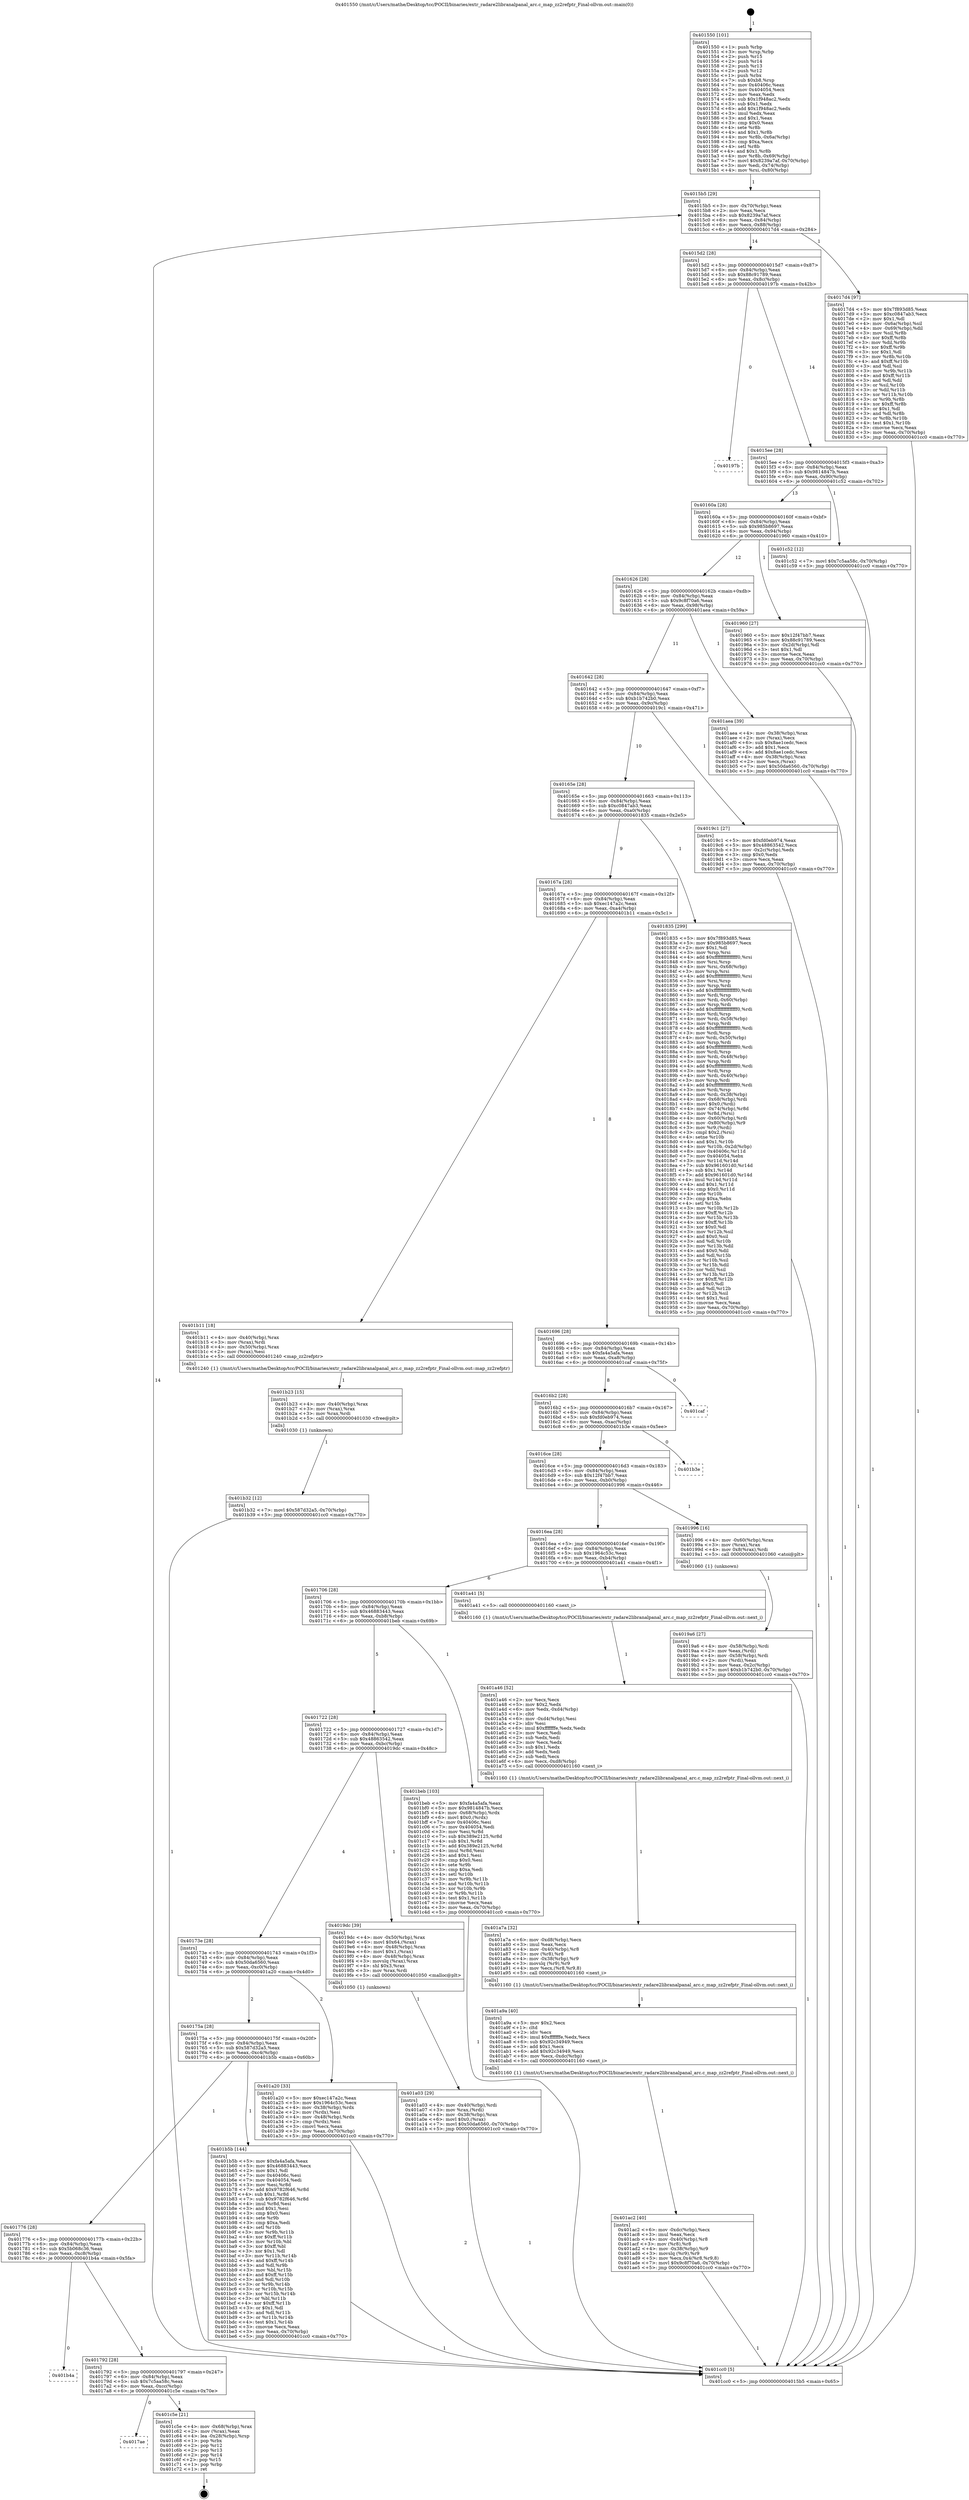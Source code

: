 digraph "0x401550" {
  label = "0x401550 (/mnt/c/Users/mathe/Desktop/tcc/POCII/binaries/extr_radare2libranalpanal_arc.c_map_zz2refptr_Final-ollvm.out::main(0))"
  labelloc = "t"
  node[shape=record]

  Entry [label="",width=0.3,height=0.3,shape=circle,fillcolor=black,style=filled]
  "0x4015b5" [label="{
     0x4015b5 [29]\l
     | [instrs]\l
     &nbsp;&nbsp;0x4015b5 \<+3\>: mov -0x70(%rbp),%eax\l
     &nbsp;&nbsp;0x4015b8 \<+2\>: mov %eax,%ecx\l
     &nbsp;&nbsp;0x4015ba \<+6\>: sub $0x8239a7af,%ecx\l
     &nbsp;&nbsp;0x4015c0 \<+6\>: mov %eax,-0x84(%rbp)\l
     &nbsp;&nbsp;0x4015c6 \<+6\>: mov %ecx,-0x88(%rbp)\l
     &nbsp;&nbsp;0x4015cc \<+6\>: je 00000000004017d4 \<main+0x284\>\l
  }"]
  "0x4017d4" [label="{
     0x4017d4 [97]\l
     | [instrs]\l
     &nbsp;&nbsp;0x4017d4 \<+5\>: mov $0x7f893d85,%eax\l
     &nbsp;&nbsp;0x4017d9 \<+5\>: mov $0xc0847ab3,%ecx\l
     &nbsp;&nbsp;0x4017de \<+2\>: mov $0x1,%dl\l
     &nbsp;&nbsp;0x4017e0 \<+4\>: mov -0x6a(%rbp),%sil\l
     &nbsp;&nbsp;0x4017e4 \<+4\>: mov -0x69(%rbp),%dil\l
     &nbsp;&nbsp;0x4017e8 \<+3\>: mov %sil,%r8b\l
     &nbsp;&nbsp;0x4017eb \<+4\>: xor $0xff,%r8b\l
     &nbsp;&nbsp;0x4017ef \<+3\>: mov %dil,%r9b\l
     &nbsp;&nbsp;0x4017f2 \<+4\>: xor $0xff,%r9b\l
     &nbsp;&nbsp;0x4017f6 \<+3\>: xor $0x1,%dl\l
     &nbsp;&nbsp;0x4017f9 \<+3\>: mov %r8b,%r10b\l
     &nbsp;&nbsp;0x4017fc \<+4\>: and $0xff,%r10b\l
     &nbsp;&nbsp;0x401800 \<+3\>: and %dl,%sil\l
     &nbsp;&nbsp;0x401803 \<+3\>: mov %r9b,%r11b\l
     &nbsp;&nbsp;0x401806 \<+4\>: and $0xff,%r11b\l
     &nbsp;&nbsp;0x40180a \<+3\>: and %dl,%dil\l
     &nbsp;&nbsp;0x40180d \<+3\>: or %sil,%r10b\l
     &nbsp;&nbsp;0x401810 \<+3\>: or %dil,%r11b\l
     &nbsp;&nbsp;0x401813 \<+3\>: xor %r11b,%r10b\l
     &nbsp;&nbsp;0x401816 \<+3\>: or %r9b,%r8b\l
     &nbsp;&nbsp;0x401819 \<+4\>: xor $0xff,%r8b\l
     &nbsp;&nbsp;0x40181d \<+3\>: or $0x1,%dl\l
     &nbsp;&nbsp;0x401820 \<+3\>: and %dl,%r8b\l
     &nbsp;&nbsp;0x401823 \<+3\>: or %r8b,%r10b\l
     &nbsp;&nbsp;0x401826 \<+4\>: test $0x1,%r10b\l
     &nbsp;&nbsp;0x40182a \<+3\>: cmovne %ecx,%eax\l
     &nbsp;&nbsp;0x40182d \<+3\>: mov %eax,-0x70(%rbp)\l
     &nbsp;&nbsp;0x401830 \<+5\>: jmp 0000000000401cc0 \<main+0x770\>\l
  }"]
  "0x4015d2" [label="{
     0x4015d2 [28]\l
     | [instrs]\l
     &nbsp;&nbsp;0x4015d2 \<+5\>: jmp 00000000004015d7 \<main+0x87\>\l
     &nbsp;&nbsp;0x4015d7 \<+6\>: mov -0x84(%rbp),%eax\l
     &nbsp;&nbsp;0x4015dd \<+5\>: sub $0x88c91789,%eax\l
     &nbsp;&nbsp;0x4015e2 \<+6\>: mov %eax,-0x8c(%rbp)\l
     &nbsp;&nbsp;0x4015e8 \<+6\>: je 000000000040197b \<main+0x42b\>\l
  }"]
  "0x401cc0" [label="{
     0x401cc0 [5]\l
     | [instrs]\l
     &nbsp;&nbsp;0x401cc0 \<+5\>: jmp 00000000004015b5 \<main+0x65\>\l
  }"]
  "0x401550" [label="{
     0x401550 [101]\l
     | [instrs]\l
     &nbsp;&nbsp;0x401550 \<+1\>: push %rbp\l
     &nbsp;&nbsp;0x401551 \<+3\>: mov %rsp,%rbp\l
     &nbsp;&nbsp;0x401554 \<+2\>: push %r15\l
     &nbsp;&nbsp;0x401556 \<+2\>: push %r14\l
     &nbsp;&nbsp;0x401558 \<+2\>: push %r13\l
     &nbsp;&nbsp;0x40155a \<+2\>: push %r12\l
     &nbsp;&nbsp;0x40155c \<+1\>: push %rbx\l
     &nbsp;&nbsp;0x40155d \<+7\>: sub $0xb8,%rsp\l
     &nbsp;&nbsp;0x401564 \<+7\>: mov 0x40406c,%eax\l
     &nbsp;&nbsp;0x40156b \<+7\>: mov 0x404054,%ecx\l
     &nbsp;&nbsp;0x401572 \<+2\>: mov %eax,%edx\l
     &nbsp;&nbsp;0x401574 \<+6\>: sub $0x1f948ac2,%edx\l
     &nbsp;&nbsp;0x40157a \<+3\>: sub $0x1,%edx\l
     &nbsp;&nbsp;0x40157d \<+6\>: add $0x1f948ac2,%edx\l
     &nbsp;&nbsp;0x401583 \<+3\>: imul %edx,%eax\l
     &nbsp;&nbsp;0x401586 \<+3\>: and $0x1,%eax\l
     &nbsp;&nbsp;0x401589 \<+3\>: cmp $0x0,%eax\l
     &nbsp;&nbsp;0x40158c \<+4\>: sete %r8b\l
     &nbsp;&nbsp;0x401590 \<+4\>: and $0x1,%r8b\l
     &nbsp;&nbsp;0x401594 \<+4\>: mov %r8b,-0x6a(%rbp)\l
     &nbsp;&nbsp;0x401598 \<+3\>: cmp $0xa,%ecx\l
     &nbsp;&nbsp;0x40159b \<+4\>: setl %r8b\l
     &nbsp;&nbsp;0x40159f \<+4\>: and $0x1,%r8b\l
     &nbsp;&nbsp;0x4015a3 \<+4\>: mov %r8b,-0x69(%rbp)\l
     &nbsp;&nbsp;0x4015a7 \<+7\>: movl $0x8239a7af,-0x70(%rbp)\l
     &nbsp;&nbsp;0x4015ae \<+3\>: mov %edi,-0x74(%rbp)\l
     &nbsp;&nbsp;0x4015b1 \<+4\>: mov %rsi,-0x80(%rbp)\l
  }"]
  Exit [label="",width=0.3,height=0.3,shape=circle,fillcolor=black,style=filled,peripheries=2]
  "0x40197b" [label="{
     0x40197b\l
  }", style=dashed]
  "0x4015ee" [label="{
     0x4015ee [28]\l
     | [instrs]\l
     &nbsp;&nbsp;0x4015ee \<+5\>: jmp 00000000004015f3 \<main+0xa3\>\l
     &nbsp;&nbsp;0x4015f3 \<+6\>: mov -0x84(%rbp),%eax\l
     &nbsp;&nbsp;0x4015f9 \<+5\>: sub $0x9814847b,%eax\l
     &nbsp;&nbsp;0x4015fe \<+6\>: mov %eax,-0x90(%rbp)\l
     &nbsp;&nbsp;0x401604 \<+6\>: je 0000000000401c52 \<main+0x702\>\l
  }"]
  "0x4017ae" [label="{
     0x4017ae\l
  }", style=dashed]
  "0x401c52" [label="{
     0x401c52 [12]\l
     | [instrs]\l
     &nbsp;&nbsp;0x401c52 \<+7\>: movl $0x7c5aa58c,-0x70(%rbp)\l
     &nbsp;&nbsp;0x401c59 \<+5\>: jmp 0000000000401cc0 \<main+0x770\>\l
  }"]
  "0x40160a" [label="{
     0x40160a [28]\l
     | [instrs]\l
     &nbsp;&nbsp;0x40160a \<+5\>: jmp 000000000040160f \<main+0xbf\>\l
     &nbsp;&nbsp;0x40160f \<+6\>: mov -0x84(%rbp),%eax\l
     &nbsp;&nbsp;0x401615 \<+5\>: sub $0x985b8697,%eax\l
     &nbsp;&nbsp;0x40161a \<+6\>: mov %eax,-0x94(%rbp)\l
     &nbsp;&nbsp;0x401620 \<+6\>: je 0000000000401960 \<main+0x410\>\l
  }"]
  "0x401c5e" [label="{
     0x401c5e [21]\l
     | [instrs]\l
     &nbsp;&nbsp;0x401c5e \<+4\>: mov -0x68(%rbp),%rax\l
     &nbsp;&nbsp;0x401c62 \<+2\>: mov (%rax),%eax\l
     &nbsp;&nbsp;0x401c64 \<+4\>: lea -0x28(%rbp),%rsp\l
     &nbsp;&nbsp;0x401c68 \<+1\>: pop %rbx\l
     &nbsp;&nbsp;0x401c69 \<+2\>: pop %r12\l
     &nbsp;&nbsp;0x401c6b \<+2\>: pop %r13\l
     &nbsp;&nbsp;0x401c6d \<+2\>: pop %r14\l
     &nbsp;&nbsp;0x401c6f \<+2\>: pop %r15\l
     &nbsp;&nbsp;0x401c71 \<+1\>: pop %rbp\l
     &nbsp;&nbsp;0x401c72 \<+1\>: ret\l
  }"]
  "0x401960" [label="{
     0x401960 [27]\l
     | [instrs]\l
     &nbsp;&nbsp;0x401960 \<+5\>: mov $0x12f47bb7,%eax\l
     &nbsp;&nbsp;0x401965 \<+5\>: mov $0x88c91789,%ecx\l
     &nbsp;&nbsp;0x40196a \<+3\>: mov -0x2d(%rbp),%dl\l
     &nbsp;&nbsp;0x40196d \<+3\>: test $0x1,%dl\l
     &nbsp;&nbsp;0x401970 \<+3\>: cmovne %ecx,%eax\l
     &nbsp;&nbsp;0x401973 \<+3\>: mov %eax,-0x70(%rbp)\l
     &nbsp;&nbsp;0x401976 \<+5\>: jmp 0000000000401cc0 \<main+0x770\>\l
  }"]
  "0x401626" [label="{
     0x401626 [28]\l
     | [instrs]\l
     &nbsp;&nbsp;0x401626 \<+5\>: jmp 000000000040162b \<main+0xdb\>\l
     &nbsp;&nbsp;0x40162b \<+6\>: mov -0x84(%rbp),%eax\l
     &nbsp;&nbsp;0x401631 \<+5\>: sub $0x9c8f70a6,%eax\l
     &nbsp;&nbsp;0x401636 \<+6\>: mov %eax,-0x98(%rbp)\l
     &nbsp;&nbsp;0x40163c \<+6\>: je 0000000000401aea \<main+0x59a\>\l
  }"]
  "0x401792" [label="{
     0x401792 [28]\l
     | [instrs]\l
     &nbsp;&nbsp;0x401792 \<+5\>: jmp 0000000000401797 \<main+0x247\>\l
     &nbsp;&nbsp;0x401797 \<+6\>: mov -0x84(%rbp),%eax\l
     &nbsp;&nbsp;0x40179d \<+5\>: sub $0x7c5aa58c,%eax\l
     &nbsp;&nbsp;0x4017a2 \<+6\>: mov %eax,-0xcc(%rbp)\l
     &nbsp;&nbsp;0x4017a8 \<+6\>: je 0000000000401c5e \<main+0x70e\>\l
  }"]
  "0x401aea" [label="{
     0x401aea [39]\l
     | [instrs]\l
     &nbsp;&nbsp;0x401aea \<+4\>: mov -0x38(%rbp),%rax\l
     &nbsp;&nbsp;0x401aee \<+2\>: mov (%rax),%ecx\l
     &nbsp;&nbsp;0x401af0 \<+6\>: sub $0x8ae1cedc,%ecx\l
     &nbsp;&nbsp;0x401af6 \<+3\>: add $0x1,%ecx\l
     &nbsp;&nbsp;0x401af9 \<+6\>: add $0x8ae1cedc,%ecx\l
     &nbsp;&nbsp;0x401aff \<+4\>: mov -0x38(%rbp),%rax\l
     &nbsp;&nbsp;0x401b03 \<+2\>: mov %ecx,(%rax)\l
     &nbsp;&nbsp;0x401b05 \<+7\>: movl $0x50da6560,-0x70(%rbp)\l
     &nbsp;&nbsp;0x401b0c \<+5\>: jmp 0000000000401cc0 \<main+0x770\>\l
  }"]
  "0x401642" [label="{
     0x401642 [28]\l
     | [instrs]\l
     &nbsp;&nbsp;0x401642 \<+5\>: jmp 0000000000401647 \<main+0xf7\>\l
     &nbsp;&nbsp;0x401647 \<+6\>: mov -0x84(%rbp),%eax\l
     &nbsp;&nbsp;0x40164d \<+5\>: sub $0xb1b742b0,%eax\l
     &nbsp;&nbsp;0x401652 \<+6\>: mov %eax,-0x9c(%rbp)\l
     &nbsp;&nbsp;0x401658 \<+6\>: je 00000000004019c1 \<main+0x471\>\l
  }"]
  "0x401b4a" [label="{
     0x401b4a\l
  }", style=dashed]
  "0x4019c1" [label="{
     0x4019c1 [27]\l
     | [instrs]\l
     &nbsp;&nbsp;0x4019c1 \<+5\>: mov $0xfd0eb974,%eax\l
     &nbsp;&nbsp;0x4019c6 \<+5\>: mov $0x48863542,%ecx\l
     &nbsp;&nbsp;0x4019cb \<+3\>: mov -0x2c(%rbp),%edx\l
     &nbsp;&nbsp;0x4019ce \<+3\>: cmp $0x0,%edx\l
     &nbsp;&nbsp;0x4019d1 \<+3\>: cmove %ecx,%eax\l
     &nbsp;&nbsp;0x4019d4 \<+3\>: mov %eax,-0x70(%rbp)\l
     &nbsp;&nbsp;0x4019d7 \<+5\>: jmp 0000000000401cc0 \<main+0x770\>\l
  }"]
  "0x40165e" [label="{
     0x40165e [28]\l
     | [instrs]\l
     &nbsp;&nbsp;0x40165e \<+5\>: jmp 0000000000401663 \<main+0x113\>\l
     &nbsp;&nbsp;0x401663 \<+6\>: mov -0x84(%rbp),%eax\l
     &nbsp;&nbsp;0x401669 \<+5\>: sub $0xc0847ab3,%eax\l
     &nbsp;&nbsp;0x40166e \<+6\>: mov %eax,-0xa0(%rbp)\l
     &nbsp;&nbsp;0x401674 \<+6\>: je 0000000000401835 \<main+0x2e5\>\l
  }"]
  "0x401776" [label="{
     0x401776 [28]\l
     | [instrs]\l
     &nbsp;&nbsp;0x401776 \<+5\>: jmp 000000000040177b \<main+0x22b\>\l
     &nbsp;&nbsp;0x40177b \<+6\>: mov -0x84(%rbp),%eax\l
     &nbsp;&nbsp;0x401781 \<+5\>: sub $0x5b068c36,%eax\l
     &nbsp;&nbsp;0x401786 \<+6\>: mov %eax,-0xc8(%rbp)\l
     &nbsp;&nbsp;0x40178c \<+6\>: je 0000000000401b4a \<main+0x5fa\>\l
  }"]
  "0x401835" [label="{
     0x401835 [299]\l
     | [instrs]\l
     &nbsp;&nbsp;0x401835 \<+5\>: mov $0x7f893d85,%eax\l
     &nbsp;&nbsp;0x40183a \<+5\>: mov $0x985b8697,%ecx\l
     &nbsp;&nbsp;0x40183f \<+2\>: mov $0x1,%dl\l
     &nbsp;&nbsp;0x401841 \<+3\>: mov %rsp,%rsi\l
     &nbsp;&nbsp;0x401844 \<+4\>: add $0xfffffffffffffff0,%rsi\l
     &nbsp;&nbsp;0x401848 \<+3\>: mov %rsi,%rsp\l
     &nbsp;&nbsp;0x40184b \<+4\>: mov %rsi,-0x68(%rbp)\l
     &nbsp;&nbsp;0x40184f \<+3\>: mov %rsp,%rsi\l
     &nbsp;&nbsp;0x401852 \<+4\>: add $0xfffffffffffffff0,%rsi\l
     &nbsp;&nbsp;0x401856 \<+3\>: mov %rsi,%rsp\l
     &nbsp;&nbsp;0x401859 \<+3\>: mov %rsp,%rdi\l
     &nbsp;&nbsp;0x40185c \<+4\>: add $0xfffffffffffffff0,%rdi\l
     &nbsp;&nbsp;0x401860 \<+3\>: mov %rdi,%rsp\l
     &nbsp;&nbsp;0x401863 \<+4\>: mov %rdi,-0x60(%rbp)\l
     &nbsp;&nbsp;0x401867 \<+3\>: mov %rsp,%rdi\l
     &nbsp;&nbsp;0x40186a \<+4\>: add $0xfffffffffffffff0,%rdi\l
     &nbsp;&nbsp;0x40186e \<+3\>: mov %rdi,%rsp\l
     &nbsp;&nbsp;0x401871 \<+4\>: mov %rdi,-0x58(%rbp)\l
     &nbsp;&nbsp;0x401875 \<+3\>: mov %rsp,%rdi\l
     &nbsp;&nbsp;0x401878 \<+4\>: add $0xfffffffffffffff0,%rdi\l
     &nbsp;&nbsp;0x40187c \<+3\>: mov %rdi,%rsp\l
     &nbsp;&nbsp;0x40187f \<+4\>: mov %rdi,-0x50(%rbp)\l
     &nbsp;&nbsp;0x401883 \<+3\>: mov %rsp,%rdi\l
     &nbsp;&nbsp;0x401886 \<+4\>: add $0xfffffffffffffff0,%rdi\l
     &nbsp;&nbsp;0x40188a \<+3\>: mov %rdi,%rsp\l
     &nbsp;&nbsp;0x40188d \<+4\>: mov %rdi,-0x48(%rbp)\l
     &nbsp;&nbsp;0x401891 \<+3\>: mov %rsp,%rdi\l
     &nbsp;&nbsp;0x401894 \<+4\>: add $0xfffffffffffffff0,%rdi\l
     &nbsp;&nbsp;0x401898 \<+3\>: mov %rdi,%rsp\l
     &nbsp;&nbsp;0x40189b \<+4\>: mov %rdi,-0x40(%rbp)\l
     &nbsp;&nbsp;0x40189f \<+3\>: mov %rsp,%rdi\l
     &nbsp;&nbsp;0x4018a2 \<+4\>: add $0xfffffffffffffff0,%rdi\l
     &nbsp;&nbsp;0x4018a6 \<+3\>: mov %rdi,%rsp\l
     &nbsp;&nbsp;0x4018a9 \<+4\>: mov %rdi,-0x38(%rbp)\l
     &nbsp;&nbsp;0x4018ad \<+4\>: mov -0x68(%rbp),%rdi\l
     &nbsp;&nbsp;0x4018b1 \<+6\>: movl $0x0,(%rdi)\l
     &nbsp;&nbsp;0x4018b7 \<+4\>: mov -0x74(%rbp),%r8d\l
     &nbsp;&nbsp;0x4018bb \<+3\>: mov %r8d,(%rsi)\l
     &nbsp;&nbsp;0x4018be \<+4\>: mov -0x60(%rbp),%rdi\l
     &nbsp;&nbsp;0x4018c2 \<+4\>: mov -0x80(%rbp),%r9\l
     &nbsp;&nbsp;0x4018c6 \<+3\>: mov %r9,(%rdi)\l
     &nbsp;&nbsp;0x4018c9 \<+3\>: cmpl $0x2,(%rsi)\l
     &nbsp;&nbsp;0x4018cc \<+4\>: setne %r10b\l
     &nbsp;&nbsp;0x4018d0 \<+4\>: and $0x1,%r10b\l
     &nbsp;&nbsp;0x4018d4 \<+4\>: mov %r10b,-0x2d(%rbp)\l
     &nbsp;&nbsp;0x4018d8 \<+8\>: mov 0x40406c,%r11d\l
     &nbsp;&nbsp;0x4018e0 \<+7\>: mov 0x404054,%ebx\l
     &nbsp;&nbsp;0x4018e7 \<+3\>: mov %r11d,%r14d\l
     &nbsp;&nbsp;0x4018ea \<+7\>: sub $0x961601d0,%r14d\l
     &nbsp;&nbsp;0x4018f1 \<+4\>: sub $0x1,%r14d\l
     &nbsp;&nbsp;0x4018f5 \<+7\>: add $0x961601d0,%r14d\l
     &nbsp;&nbsp;0x4018fc \<+4\>: imul %r14d,%r11d\l
     &nbsp;&nbsp;0x401900 \<+4\>: and $0x1,%r11d\l
     &nbsp;&nbsp;0x401904 \<+4\>: cmp $0x0,%r11d\l
     &nbsp;&nbsp;0x401908 \<+4\>: sete %r10b\l
     &nbsp;&nbsp;0x40190c \<+3\>: cmp $0xa,%ebx\l
     &nbsp;&nbsp;0x40190f \<+4\>: setl %r15b\l
     &nbsp;&nbsp;0x401913 \<+3\>: mov %r10b,%r12b\l
     &nbsp;&nbsp;0x401916 \<+4\>: xor $0xff,%r12b\l
     &nbsp;&nbsp;0x40191a \<+3\>: mov %r15b,%r13b\l
     &nbsp;&nbsp;0x40191d \<+4\>: xor $0xff,%r13b\l
     &nbsp;&nbsp;0x401921 \<+3\>: xor $0x0,%dl\l
     &nbsp;&nbsp;0x401924 \<+3\>: mov %r12b,%sil\l
     &nbsp;&nbsp;0x401927 \<+4\>: and $0x0,%sil\l
     &nbsp;&nbsp;0x40192b \<+3\>: and %dl,%r10b\l
     &nbsp;&nbsp;0x40192e \<+3\>: mov %r13b,%dil\l
     &nbsp;&nbsp;0x401931 \<+4\>: and $0x0,%dil\l
     &nbsp;&nbsp;0x401935 \<+3\>: and %dl,%r15b\l
     &nbsp;&nbsp;0x401938 \<+3\>: or %r10b,%sil\l
     &nbsp;&nbsp;0x40193b \<+3\>: or %r15b,%dil\l
     &nbsp;&nbsp;0x40193e \<+3\>: xor %dil,%sil\l
     &nbsp;&nbsp;0x401941 \<+3\>: or %r13b,%r12b\l
     &nbsp;&nbsp;0x401944 \<+4\>: xor $0xff,%r12b\l
     &nbsp;&nbsp;0x401948 \<+3\>: or $0x0,%dl\l
     &nbsp;&nbsp;0x40194b \<+3\>: and %dl,%r12b\l
     &nbsp;&nbsp;0x40194e \<+3\>: or %r12b,%sil\l
     &nbsp;&nbsp;0x401951 \<+4\>: test $0x1,%sil\l
     &nbsp;&nbsp;0x401955 \<+3\>: cmovne %ecx,%eax\l
     &nbsp;&nbsp;0x401958 \<+3\>: mov %eax,-0x70(%rbp)\l
     &nbsp;&nbsp;0x40195b \<+5\>: jmp 0000000000401cc0 \<main+0x770\>\l
  }"]
  "0x40167a" [label="{
     0x40167a [28]\l
     | [instrs]\l
     &nbsp;&nbsp;0x40167a \<+5\>: jmp 000000000040167f \<main+0x12f\>\l
     &nbsp;&nbsp;0x40167f \<+6\>: mov -0x84(%rbp),%eax\l
     &nbsp;&nbsp;0x401685 \<+5\>: sub $0xec147a2c,%eax\l
     &nbsp;&nbsp;0x40168a \<+6\>: mov %eax,-0xa4(%rbp)\l
     &nbsp;&nbsp;0x401690 \<+6\>: je 0000000000401b11 \<main+0x5c1\>\l
  }"]
  "0x401b5b" [label="{
     0x401b5b [144]\l
     | [instrs]\l
     &nbsp;&nbsp;0x401b5b \<+5\>: mov $0xfa4a5afa,%eax\l
     &nbsp;&nbsp;0x401b60 \<+5\>: mov $0x46883443,%ecx\l
     &nbsp;&nbsp;0x401b65 \<+2\>: mov $0x1,%dl\l
     &nbsp;&nbsp;0x401b67 \<+7\>: mov 0x40406c,%esi\l
     &nbsp;&nbsp;0x401b6e \<+7\>: mov 0x404054,%edi\l
     &nbsp;&nbsp;0x401b75 \<+3\>: mov %esi,%r8d\l
     &nbsp;&nbsp;0x401b78 \<+7\>: add $0x9782f646,%r8d\l
     &nbsp;&nbsp;0x401b7f \<+4\>: sub $0x1,%r8d\l
     &nbsp;&nbsp;0x401b83 \<+7\>: sub $0x9782f646,%r8d\l
     &nbsp;&nbsp;0x401b8a \<+4\>: imul %r8d,%esi\l
     &nbsp;&nbsp;0x401b8e \<+3\>: and $0x1,%esi\l
     &nbsp;&nbsp;0x401b91 \<+3\>: cmp $0x0,%esi\l
     &nbsp;&nbsp;0x401b94 \<+4\>: sete %r9b\l
     &nbsp;&nbsp;0x401b98 \<+3\>: cmp $0xa,%edi\l
     &nbsp;&nbsp;0x401b9b \<+4\>: setl %r10b\l
     &nbsp;&nbsp;0x401b9f \<+3\>: mov %r9b,%r11b\l
     &nbsp;&nbsp;0x401ba2 \<+4\>: xor $0xff,%r11b\l
     &nbsp;&nbsp;0x401ba6 \<+3\>: mov %r10b,%bl\l
     &nbsp;&nbsp;0x401ba9 \<+3\>: xor $0xff,%bl\l
     &nbsp;&nbsp;0x401bac \<+3\>: xor $0x1,%dl\l
     &nbsp;&nbsp;0x401baf \<+3\>: mov %r11b,%r14b\l
     &nbsp;&nbsp;0x401bb2 \<+4\>: and $0xff,%r14b\l
     &nbsp;&nbsp;0x401bb6 \<+3\>: and %dl,%r9b\l
     &nbsp;&nbsp;0x401bb9 \<+3\>: mov %bl,%r15b\l
     &nbsp;&nbsp;0x401bbc \<+4\>: and $0xff,%r15b\l
     &nbsp;&nbsp;0x401bc0 \<+3\>: and %dl,%r10b\l
     &nbsp;&nbsp;0x401bc3 \<+3\>: or %r9b,%r14b\l
     &nbsp;&nbsp;0x401bc6 \<+3\>: or %r10b,%r15b\l
     &nbsp;&nbsp;0x401bc9 \<+3\>: xor %r15b,%r14b\l
     &nbsp;&nbsp;0x401bcc \<+3\>: or %bl,%r11b\l
     &nbsp;&nbsp;0x401bcf \<+4\>: xor $0xff,%r11b\l
     &nbsp;&nbsp;0x401bd3 \<+3\>: or $0x1,%dl\l
     &nbsp;&nbsp;0x401bd6 \<+3\>: and %dl,%r11b\l
     &nbsp;&nbsp;0x401bd9 \<+3\>: or %r11b,%r14b\l
     &nbsp;&nbsp;0x401bdc \<+4\>: test $0x1,%r14b\l
     &nbsp;&nbsp;0x401be0 \<+3\>: cmovne %ecx,%eax\l
     &nbsp;&nbsp;0x401be3 \<+3\>: mov %eax,-0x70(%rbp)\l
     &nbsp;&nbsp;0x401be6 \<+5\>: jmp 0000000000401cc0 \<main+0x770\>\l
  }"]
  "0x401b32" [label="{
     0x401b32 [12]\l
     | [instrs]\l
     &nbsp;&nbsp;0x401b32 \<+7\>: movl $0x587d32a5,-0x70(%rbp)\l
     &nbsp;&nbsp;0x401b39 \<+5\>: jmp 0000000000401cc0 \<main+0x770\>\l
  }"]
  "0x401b11" [label="{
     0x401b11 [18]\l
     | [instrs]\l
     &nbsp;&nbsp;0x401b11 \<+4\>: mov -0x40(%rbp),%rax\l
     &nbsp;&nbsp;0x401b15 \<+3\>: mov (%rax),%rdi\l
     &nbsp;&nbsp;0x401b18 \<+4\>: mov -0x50(%rbp),%rax\l
     &nbsp;&nbsp;0x401b1c \<+2\>: mov (%rax),%esi\l
     &nbsp;&nbsp;0x401b1e \<+5\>: call 0000000000401240 \<map_zz2refptr\>\l
     | [calls]\l
     &nbsp;&nbsp;0x401240 \{1\} (/mnt/c/Users/mathe/Desktop/tcc/POCII/binaries/extr_radare2libranalpanal_arc.c_map_zz2refptr_Final-ollvm.out::map_zz2refptr)\l
  }"]
  "0x401696" [label="{
     0x401696 [28]\l
     | [instrs]\l
     &nbsp;&nbsp;0x401696 \<+5\>: jmp 000000000040169b \<main+0x14b\>\l
     &nbsp;&nbsp;0x40169b \<+6\>: mov -0x84(%rbp),%eax\l
     &nbsp;&nbsp;0x4016a1 \<+5\>: sub $0xfa4a5afa,%eax\l
     &nbsp;&nbsp;0x4016a6 \<+6\>: mov %eax,-0xa8(%rbp)\l
     &nbsp;&nbsp;0x4016ac \<+6\>: je 0000000000401caf \<main+0x75f\>\l
  }"]
  "0x401b23" [label="{
     0x401b23 [15]\l
     | [instrs]\l
     &nbsp;&nbsp;0x401b23 \<+4\>: mov -0x40(%rbp),%rax\l
     &nbsp;&nbsp;0x401b27 \<+3\>: mov (%rax),%rax\l
     &nbsp;&nbsp;0x401b2a \<+3\>: mov %rax,%rdi\l
     &nbsp;&nbsp;0x401b2d \<+5\>: call 0000000000401030 \<free@plt\>\l
     | [calls]\l
     &nbsp;&nbsp;0x401030 \{1\} (unknown)\l
  }"]
  "0x401caf" [label="{
     0x401caf\l
  }", style=dashed]
  "0x4016b2" [label="{
     0x4016b2 [28]\l
     | [instrs]\l
     &nbsp;&nbsp;0x4016b2 \<+5\>: jmp 00000000004016b7 \<main+0x167\>\l
     &nbsp;&nbsp;0x4016b7 \<+6\>: mov -0x84(%rbp),%eax\l
     &nbsp;&nbsp;0x4016bd \<+5\>: sub $0xfd0eb974,%eax\l
     &nbsp;&nbsp;0x4016c2 \<+6\>: mov %eax,-0xac(%rbp)\l
     &nbsp;&nbsp;0x4016c8 \<+6\>: je 0000000000401b3e \<main+0x5ee\>\l
  }"]
  "0x401ac2" [label="{
     0x401ac2 [40]\l
     | [instrs]\l
     &nbsp;&nbsp;0x401ac2 \<+6\>: mov -0xdc(%rbp),%ecx\l
     &nbsp;&nbsp;0x401ac8 \<+3\>: imul %eax,%ecx\l
     &nbsp;&nbsp;0x401acb \<+4\>: mov -0x40(%rbp),%r8\l
     &nbsp;&nbsp;0x401acf \<+3\>: mov (%r8),%r8\l
     &nbsp;&nbsp;0x401ad2 \<+4\>: mov -0x38(%rbp),%r9\l
     &nbsp;&nbsp;0x401ad6 \<+3\>: movslq (%r9),%r9\l
     &nbsp;&nbsp;0x401ad9 \<+5\>: mov %ecx,0x4(%r8,%r9,8)\l
     &nbsp;&nbsp;0x401ade \<+7\>: movl $0x9c8f70a6,-0x70(%rbp)\l
     &nbsp;&nbsp;0x401ae5 \<+5\>: jmp 0000000000401cc0 \<main+0x770\>\l
  }"]
  "0x401b3e" [label="{
     0x401b3e\l
  }", style=dashed]
  "0x4016ce" [label="{
     0x4016ce [28]\l
     | [instrs]\l
     &nbsp;&nbsp;0x4016ce \<+5\>: jmp 00000000004016d3 \<main+0x183\>\l
     &nbsp;&nbsp;0x4016d3 \<+6\>: mov -0x84(%rbp),%eax\l
     &nbsp;&nbsp;0x4016d9 \<+5\>: sub $0x12f47bb7,%eax\l
     &nbsp;&nbsp;0x4016de \<+6\>: mov %eax,-0xb0(%rbp)\l
     &nbsp;&nbsp;0x4016e4 \<+6\>: je 0000000000401996 \<main+0x446\>\l
  }"]
  "0x401a9a" [label="{
     0x401a9a [40]\l
     | [instrs]\l
     &nbsp;&nbsp;0x401a9a \<+5\>: mov $0x2,%ecx\l
     &nbsp;&nbsp;0x401a9f \<+1\>: cltd\l
     &nbsp;&nbsp;0x401aa0 \<+2\>: idiv %ecx\l
     &nbsp;&nbsp;0x401aa2 \<+6\>: imul $0xfffffffe,%edx,%ecx\l
     &nbsp;&nbsp;0x401aa8 \<+6\>: sub $0x92c34949,%ecx\l
     &nbsp;&nbsp;0x401aae \<+3\>: add $0x1,%ecx\l
     &nbsp;&nbsp;0x401ab1 \<+6\>: add $0x92c34949,%ecx\l
     &nbsp;&nbsp;0x401ab7 \<+6\>: mov %ecx,-0xdc(%rbp)\l
     &nbsp;&nbsp;0x401abd \<+5\>: call 0000000000401160 \<next_i\>\l
     | [calls]\l
     &nbsp;&nbsp;0x401160 \{1\} (/mnt/c/Users/mathe/Desktop/tcc/POCII/binaries/extr_radare2libranalpanal_arc.c_map_zz2refptr_Final-ollvm.out::next_i)\l
  }"]
  "0x401996" [label="{
     0x401996 [16]\l
     | [instrs]\l
     &nbsp;&nbsp;0x401996 \<+4\>: mov -0x60(%rbp),%rax\l
     &nbsp;&nbsp;0x40199a \<+3\>: mov (%rax),%rax\l
     &nbsp;&nbsp;0x40199d \<+4\>: mov 0x8(%rax),%rdi\l
     &nbsp;&nbsp;0x4019a1 \<+5\>: call 0000000000401060 \<atoi@plt\>\l
     | [calls]\l
     &nbsp;&nbsp;0x401060 \{1\} (unknown)\l
  }"]
  "0x4016ea" [label="{
     0x4016ea [28]\l
     | [instrs]\l
     &nbsp;&nbsp;0x4016ea \<+5\>: jmp 00000000004016ef \<main+0x19f\>\l
     &nbsp;&nbsp;0x4016ef \<+6\>: mov -0x84(%rbp),%eax\l
     &nbsp;&nbsp;0x4016f5 \<+5\>: sub $0x1964c53c,%eax\l
     &nbsp;&nbsp;0x4016fa \<+6\>: mov %eax,-0xb4(%rbp)\l
     &nbsp;&nbsp;0x401700 \<+6\>: je 0000000000401a41 \<main+0x4f1\>\l
  }"]
  "0x4019a6" [label="{
     0x4019a6 [27]\l
     | [instrs]\l
     &nbsp;&nbsp;0x4019a6 \<+4\>: mov -0x58(%rbp),%rdi\l
     &nbsp;&nbsp;0x4019aa \<+2\>: mov %eax,(%rdi)\l
     &nbsp;&nbsp;0x4019ac \<+4\>: mov -0x58(%rbp),%rdi\l
     &nbsp;&nbsp;0x4019b0 \<+2\>: mov (%rdi),%eax\l
     &nbsp;&nbsp;0x4019b2 \<+3\>: mov %eax,-0x2c(%rbp)\l
     &nbsp;&nbsp;0x4019b5 \<+7\>: movl $0xb1b742b0,-0x70(%rbp)\l
     &nbsp;&nbsp;0x4019bc \<+5\>: jmp 0000000000401cc0 \<main+0x770\>\l
  }"]
  "0x401a7a" [label="{
     0x401a7a [32]\l
     | [instrs]\l
     &nbsp;&nbsp;0x401a7a \<+6\>: mov -0xd8(%rbp),%ecx\l
     &nbsp;&nbsp;0x401a80 \<+3\>: imul %eax,%ecx\l
     &nbsp;&nbsp;0x401a83 \<+4\>: mov -0x40(%rbp),%r8\l
     &nbsp;&nbsp;0x401a87 \<+3\>: mov (%r8),%r8\l
     &nbsp;&nbsp;0x401a8a \<+4\>: mov -0x38(%rbp),%r9\l
     &nbsp;&nbsp;0x401a8e \<+3\>: movslq (%r9),%r9\l
     &nbsp;&nbsp;0x401a91 \<+4\>: mov %ecx,(%r8,%r9,8)\l
     &nbsp;&nbsp;0x401a95 \<+5\>: call 0000000000401160 \<next_i\>\l
     | [calls]\l
     &nbsp;&nbsp;0x401160 \{1\} (/mnt/c/Users/mathe/Desktop/tcc/POCII/binaries/extr_radare2libranalpanal_arc.c_map_zz2refptr_Final-ollvm.out::next_i)\l
  }"]
  "0x401a41" [label="{
     0x401a41 [5]\l
     | [instrs]\l
     &nbsp;&nbsp;0x401a41 \<+5\>: call 0000000000401160 \<next_i\>\l
     | [calls]\l
     &nbsp;&nbsp;0x401160 \{1\} (/mnt/c/Users/mathe/Desktop/tcc/POCII/binaries/extr_radare2libranalpanal_arc.c_map_zz2refptr_Final-ollvm.out::next_i)\l
  }"]
  "0x401706" [label="{
     0x401706 [28]\l
     | [instrs]\l
     &nbsp;&nbsp;0x401706 \<+5\>: jmp 000000000040170b \<main+0x1bb\>\l
     &nbsp;&nbsp;0x40170b \<+6\>: mov -0x84(%rbp),%eax\l
     &nbsp;&nbsp;0x401711 \<+5\>: sub $0x46883443,%eax\l
     &nbsp;&nbsp;0x401716 \<+6\>: mov %eax,-0xb8(%rbp)\l
     &nbsp;&nbsp;0x40171c \<+6\>: je 0000000000401beb \<main+0x69b\>\l
  }"]
  "0x401a46" [label="{
     0x401a46 [52]\l
     | [instrs]\l
     &nbsp;&nbsp;0x401a46 \<+2\>: xor %ecx,%ecx\l
     &nbsp;&nbsp;0x401a48 \<+5\>: mov $0x2,%edx\l
     &nbsp;&nbsp;0x401a4d \<+6\>: mov %edx,-0xd4(%rbp)\l
     &nbsp;&nbsp;0x401a53 \<+1\>: cltd\l
     &nbsp;&nbsp;0x401a54 \<+6\>: mov -0xd4(%rbp),%esi\l
     &nbsp;&nbsp;0x401a5a \<+2\>: idiv %esi\l
     &nbsp;&nbsp;0x401a5c \<+6\>: imul $0xfffffffe,%edx,%edx\l
     &nbsp;&nbsp;0x401a62 \<+2\>: mov %ecx,%edi\l
     &nbsp;&nbsp;0x401a64 \<+2\>: sub %edx,%edi\l
     &nbsp;&nbsp;0x401a66 \<+2\>: mov %ecx,%edx\l
     &nbsp;&nbsp;0x401a68 \<+3\>: sub $0x1,%edx\l
     &nbsp;&nbsp;0x401a6b \<+2\>: add %edx,%edi\l
     &nbsp;&nbsp;0x401a6d \<+2\>: sub %edi,%ecx\l
     &nbsp;&nbsp;0x401a6f \<+6\>: mov %ecx,-0xd8(%rbp)\l
     &nbsp;&nbsp;0x401a75 \<+5\>: call 0000000000401160 \<next_i\>\l
     | [calls]\l
     &nbsp;&nbsp;0x401160 \{1\} (/mnt/c/Users/mathe/Desktop/tcc/POCII/binaries/extr_radare2libranalpanal_arc.c_map_zz2refptr_Final-ollvm.out::next_i)\l
  }"]
  "0x401beb" [label="{
     0x401beb [103]\l
     | [instrs]\l
     &nbsp;&nbsp;0x401beb \<+5\>: mov $0xfa4a5afa,%eax\l
     &nbsp;&nbsp;0x401bf0 \<+5\>: mov $0x9814847b,%ecx\l
     &nbsp;&nbsp;0x401bf5 \<+4\>: mov -0x68(%rbp),%rdx\l
     &nbsp;&nbsp;0x401bf9 \<+6\>: movl $0x0,(%rdx)\l
     &nbsp;&nbsp;0x401bff \<+7\>: mov 0x40406c,%esi\l
     &nbsp;&nbsp;0x401c06 \<+7\>: mov 0x404054,%edi\l
     &nbsp;&nbsp;0x401c0d \<+3\>: mov %esi,%r8d\l
     &nbsp;&nbsp;0x401c10 \<+7\>: sub $0x389e2125,%r8d\l
     &nbsp;&nbsp;0x401c17 \<+4\>: sub $0x1,%r8d\l
     &nbsp;&nbsp;0x401c1b \<+7\>: add $0x389e2125,%r8d\l
     &nbsp;&nbsp;0x401c22 \<+4\>: imul %r8d,%esi\l
     &nbsp;&nbsp;0x401c26 \<+3\>: and $0x1,%esi\l
     &nbsp;&nbsp;0x401c29 \<+3\>: cmp $0x0,%esi\l
     &nbsp;&nbsp;0x401c2c \<+4\>: sete %r9b\l
     &nbsp;&nbsp;0x401c30 \<+3\>: cmp $0xa,%edi\l
     &nbsp;&nbsp;0x401c33 \<+4\>: setl %r10b\l
     &nbsp;&nbsp;0x401c37 \<+3\>: mov %r9b,%r11b\l
     &nbsp;&nbsp;0x401c3a \<+3\>: and %r10b,%r11b\l
     &nbsp;&nbsp;0x401c3d \<+3\>: xor %r10b,%r9b\l
     &nbsp;&nbsp;0x401c40 \<+3\>: or %r9b,%r11b\l
     &nbsp;&nbsp;0x401c43 \<+4\>: test $0x1,%r11b\l
     &nbsp;&nbsp;0x401c47 \<+3\>: cmovne %ecx,%eax\l
     &nbsp;&nbsp;0x401c4a \<+3\>: mov %eax,-0x70(%rbp)\l
     &nbsp;&nbsp;0x401c4d \<+5\>: jmp 0000000000401cc0 \<main+0x770\>\l
  }"]
  "0x401722" [label="{
     0x401722 [28]\l
     | [instrs]\l
     &nbsp;&nbsp;0x401722 \<+5\>: jmp 0000000000401727 \<main+0x1d7\>\l
     &nbsp;&nbsp;0x401727 \<+6\>: mov -0x84(%rbp),%eax\l
     &nbsp;&nbsp;0x40172d \<+5\>: sub $0x48863542,%eax\l
     &nbsp;&nbsp;0x401732 \<+6\>: mov %eax,-0xbc(%rbp)\l
     &nbsp;&nbsp;0x401738 \<+6\>: je 00000000004019dc \<main+0x48c\>\l
  }"]
  "0x40175a" [label="{
     0x40175a [28]\l
     | [instrs]\l
     &nbsp;&nbsp;0x40175a \<+5\>: jmp 000000000040175f \<main+0x20f\>\l
     &nbsp;&nbsp;0x40175f \<+6\>: mov -0x84(%rbp),%eax\l
     &nbsp;&nbsp;0x401765 \<+5\>: sub $0x587d32a5,%eax\l
     &nbsp;&nbsp;0x40176a \<+6\>: mov %eax,-0xc4(%rbp)\l
     &nbsp;&nbsp;0x401770 \<+6\>: je 0000000000401b5b \<main+0x60b\>\l
  }"]
  "0x4019dc" [label="{
     0x4019dc [39]\l
     | [instrs]\l
     &nbsp;&nbsp;0x4019dc \<+4\>: mov -0x50(%rbp),%rax\l
     &nbsp;&nbsp;0x4019e0 \<+6\>: movl $0x64,(%rax)\l
     &nbsp;&nbsp;0x4019e6 \<+4\>: mov -0x48(%rbp),%rax\l
     &nbsp;&nbsp;0x4019ea \<+6\>: movl $0x1,(%rax)\l
     &nbsp;&nbsp;0x4019f0 \<+4\>: mov -0x48(%rbp),%rax\l
     &nbsp;&nbsp;0x4019f4 \<+3\>: movslq (%rax),%rax\l
     &nbsp;&nbsp;0x4019f7 \<+4\>: shl $0x3,%rax\l
     &nbsp;&nbsp;0x4019fb \<+3\>: mov %rax,%rdi\l
     &nbsp;&nbsp;0x4019fe \<+5\>: call 0000000000401050 \<malloc@plt\>\l
     | [calls]\l
     &nbsp;&nbsp;0x401050 \{1\} (unknown)\l
  }"]
  "0x40173e" [label="{
     0x40173e [28]\l
     | [instrs]\l
     &nbsp;&nbsp;0x40173e \<+5\>: jmp 0000000000401743 \<main+0x1f3\>\l
     &nbsp;&nbsp;0x401743 \<+6\>: mov -0x84(%rbp),%eax\l
     &nbsp;&nbsp;0x401749 \<+5\>: sub $0x50da6560,%eax\l
     &nbsp;&nbsp;0x40174e \<+6\>: mov %eax,-0xc0(%rbp)\l
     &nbsp;&nbsp;0x401754 \<+6\>: je 0000000000401a20 \<main+0x4d0\>\l
  }"]
  "0x401a03" [label="{
     0x401a03 [29]\l
     | [instrs]\l
     &nbsp;&nbsp;0x401a03 \<+4\>: mov -0x40(%rbp),%rdi\l
     &nbsp;&nbsp;0x401a07 \<+3\>: mov %rax,(%rdi)\l
     &nbsp;&nbsp;0x401a0a \<+4\>: mov -0x38(%rbp),%rax\l
     &nbsp;&nbsp;0x401a0e \<+6\>: movl $0x0,(%rax)\l
     &nbsp;&nbsp;0x401a14 \<+7\>: movl $0x50da6560,-0x70(%rbp)\l
     &nbsp;&nbsp;0x401a1b \<+5\>: jmp 0000000000401cc0 \<main+0x770\>\l
  }"]
  "0x401a20" [label="{
     0x401a20 [33]\l
     | [instrs]\l
     &nbsp;&nbsp;0x401a20 \<+5\>: mov $0xec147a2c,%eax\l
     &nbsp;&nbsp;0x401a25 \<+5\>: mov $0x1964c53c,%ecx\l
     &nbsp;&nbsp;0x401a2a \<+4\>: mov -0x38(%rbp),%rdx\l
     &nbsp;&nbsp;0x401a2e \<+2\>: mov (%rdx),%esi\l
     &nbsp;&nbsp;0x401a30 \<+4\>: mov -0x48(%rbp),%rdx\l
     &nbsp;&nbsp;0x401a34 \<+2\>: cmp (%rdx),%esi\l
     &nbsp;&nbsp;0x401a36 \<+3\>: cmovl %ecx,%eax\l
     &nbsp;&nbsp;0x401a39 \<+3\>: mov %eax,-0x70(%rbp)\l
     &nbsp;&nbsp;0x401a3c \<+5\>: jmp 0000000000401cc0 \<main+0x770\>\l
  }"]
  Entry -> "0x401550" [label=" 1"]
  "0x4015b5" -> "0x4017d4" [label=" 1"]
  "0x4015b5" -> "0x4015d2" [label=" 14"]
  "0x4017d4" -> "0x401cc0" [label=" 1"]
  "0x401550" -> "0x4015b5" [label=" 1"]
  "0x401cc0" -> "0x4015b5" [label=" 14"]
  "0x401c5e" -> Exit [label=" 1"]
  "0x4015d2" -> "0x40197b" [label=" 0"]
  "0x4015d2" -> "0x4015ee" [label=" 14"]
  "0x401792" -> "0x4017ae" [label=" 0"]
  "0x4015ee" -> "0x401c52" [label=" 1"]
  "0x4015ee" -> "0x40160a" [label=" 13"]
  "0x401792" -> "0x401c5e" [label=" 1"]
  "0x40160a" -> "0x401960" [label=" 1"]
  "0x40160a" -> "0x401626" [label=" 12"]
  "0x401776" -> "0x401792" [label=" 1"]
  "0x401626" -> "0x401aea" [label=" 1"]
  "0x401626" -> "0x401642" [label=" 11"]
  "0x401776" -> "0x401b4a" [label=" 0"]
  "0x401642" -> "0x4019c1" [label=" 1"]
  "0x401642" -> "0x40165e" [label=" 10"]
  "0x401c52" -> "0x401cc0" [label=" 1"]
  "0x40165e" -> "0x401835" [label=" 1"]
  "0x40165e" -> "0x40167a" [label=" 9"]
  "0x401beb" -> "0x401cc0" [label=" 1"]
  "0x401835" -> "0x401cc0" [label=" 1"]
  "0x401960" -> "0x401cc0" [label=" 1"]
  "0x401b5b" -> "0x401cc0" [label=" 1"]
  "0x40167a" -> "0x401b11" [label=" 1"]
  "0x40167a" -> "0x401696" [label=" 8"]
  "0x40175a" -> "0x401b5b" [label=" 1"]
  "0x401696" -> "0x401caf" [label=" 0"]
  "0x401696" -> "0x4016b2" [label=" 8"]
  "0x40175a" -> "0x401776" [label=" 1"]
  "0x4016b2" -> "0x401b3e" [label=" 0"]
  "0x4016b2" -> "0x4016ce" [label=" 8"]
  "0x401b32" -> "0x401cc0" [label=" 1"]
  "0x4016ce" -> "0x401996" [label=" 1"]
  "0x4016ce" -> "0x4016ea" [label=" 7"]
  "0x401996" -> "0x4019a6" [label=" 1"]
  "0x4019a6" -> "0x401cc0" [label=" 1"]
  "0x4019c1" -> "0x401cc0" [label=" 1"]
  "0x401b23" -> "0x401b32" [label=" 1"]
  "0x4016ea" -> "0x401a41" [label=" 1"]
  "0x4016ea" -> "0x401706" [label=" 6"]
  "0x401b11" -> "0x401b23" [label=" 1"]
  "0x401706" -> "0x401beb" [label=" 1"]
  "0x401706" -> "0x401722" [label=" 5"]
  "0x401aea" -> "0x401cc0" [label=" 1"]
  "0x401722" -> "0x4019dc" [label=" 1"]
  "0x401722" -> "0x40173e" [label=" 4"]
  "0x4019dc" -> "0x401a03" [label=" 1"]
  "0x401a03" -> "0x401cc0" [label=" 1"]
  "0x401ac2" -> "0x401cc0" [label=" 1"]
  "0x40173e" -> "0x401a20" [label=" 2"]
  "0x40173e" -> "0x40175a" [label=" 2"]
  "0x401a20" -> "0x401cc0" [label=" 2"]
  "0x401a41" -> "0x401a46" [label=" 1"]
  "0x401a46" -> "0x401a7a" [label=" 1"]
  "0x401a7a" -> "0x401a9a" [label=" 1"]
  "0x401a9a" -> "0x401ac2" [label=" 1"]
}
